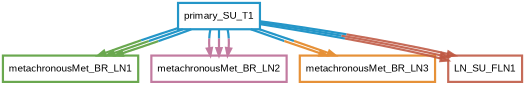 digraph  {
dpi=600;size=3.5;
metachronousMet_BR_LN1 [color="#6aa84fff", fillcolor=white, fontname=Arial, penwidth="3.0", shape=box];
metachronousMet_BR_LN2 [color="#c27ba0ff", fillcolor=white, fontname=Arial, penwidth="3.0", shape=box];
metachronousMet_BR_LN3 [color="#e69138ff", fillcolor=white, fontname=Arial, penwidth="3.0", shape=box];
LN_SU_FLN1 [color="#be5742e1", fillcolor=white, fontname=Arial, penwidth="3.0", shape=box];
primary_SU_T1 [color="#2496c8ff", fillcolor=white, fontname=Arial, penwidth="3.0", shape=box];
primary_SU_T1 -> metachronousMet_BR_LN1  [color="#2496c8ff;0.5:#6aa84fff", key=0, penwidth=3];
primary_SU_T1 -> metachronousMet_BR_LN1  [color="#2496c8ff;0.5:#6aa84fff", key=1, penwidth=3];
primary_SU_T1 -> metachronousMet_BR_LN1  [color="#2496c8ff;0.5:#6aa84fff", key=2, penwidth=3];
primary_SU_T1 -> metachronousMet_BR_LN2  [color="#2496c8ff;0.5:#c27ba0ff", key=0, penwidth=3];
primary_SU_T1 -> metachronousMet_BR_LN2  [color="#2496c8ff;0.5:#c27ba0ff", key=1, penwidth=3];
primary_SU_T1 -> metachronousMet_BR_LN2  [color="#2496c8ff;0.5:#c27ba0ff", key=2, penwidth=3];
primary_SU_T1 -> metachronousMet_BR_LN3  [color="#2496c8ff;0.5:#e69138ff", key=0, penwidth=3];
primary_SU_T1 -> metachronousMet_BR_LN3  [color="#2496c8ff;0.5:#e69138ff", key=1, penwidth=3];
primary_SU_T1 -> LN_SU_FLN1  [color="#2496c8ff;0.5:#be5742e1", key=0, penwidth=3];
primary_SU_T1 -> LN_SU_FLN1  [color="#2496c8ff;0.5:#be5742e1", key=1, penwidth=3];
primary_SU_T1 -> LN_SU_FLN1  [color="#2496c8ff;0.5:#be5742e1", key=2, penwidth=3];
}
